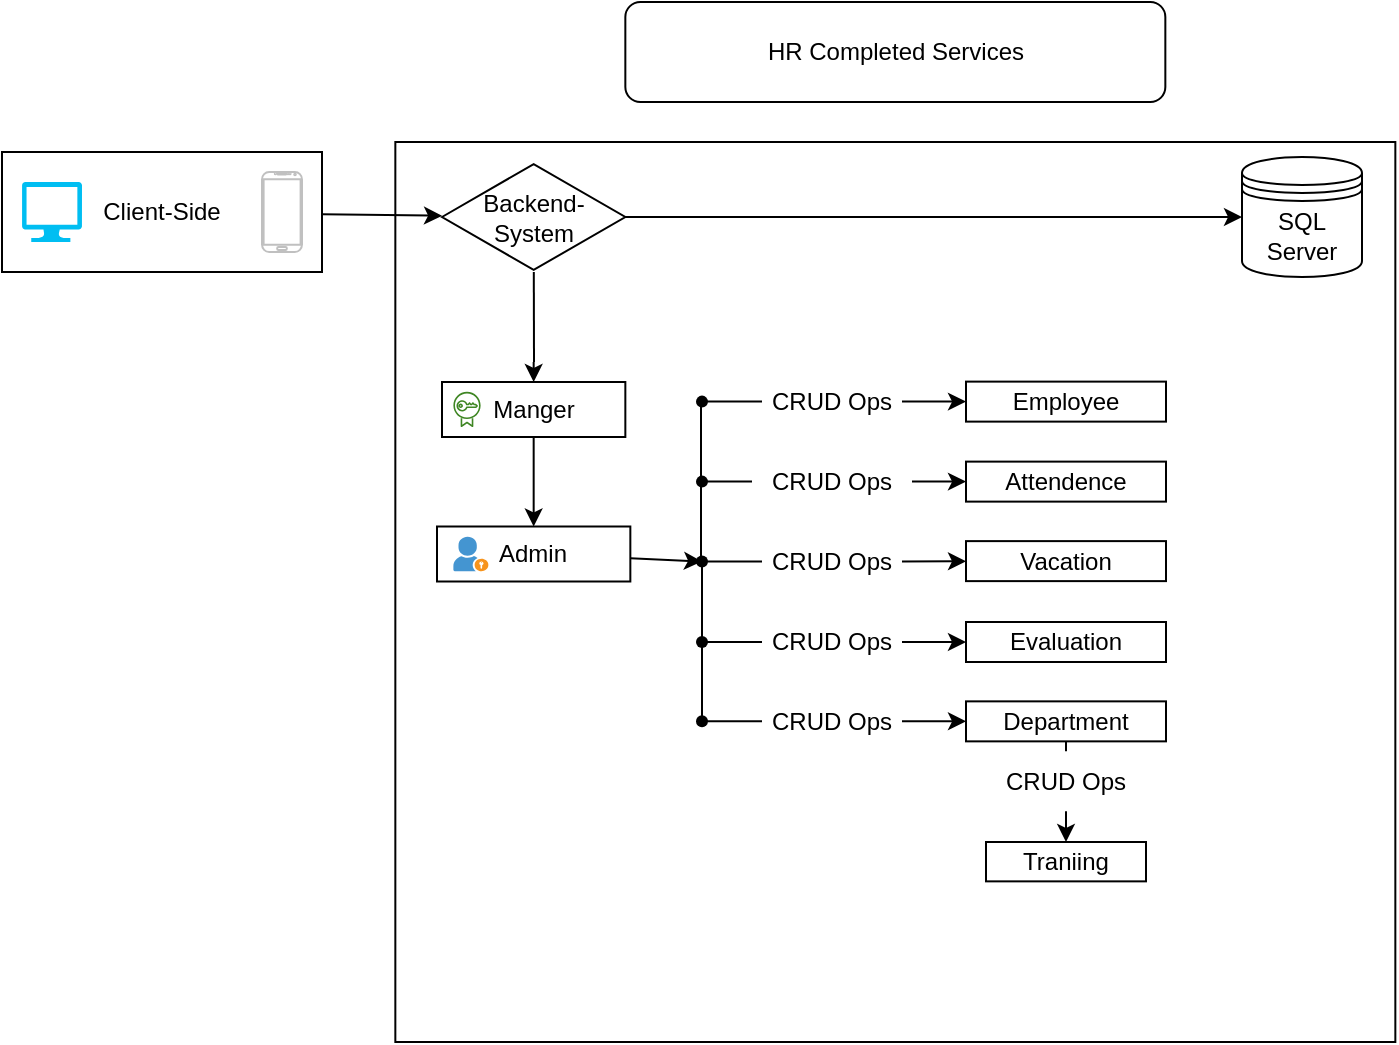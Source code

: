 <mxfile>
    <diagram id="_ipjSVIhK7B1dbRH1leI" name="Page-1">
        <mxGraphModel dx="2078" dy="1686" grid="1" gridSize="10" guides="1" tooltips="1" connect="1" arrows="1" fold="1" page="1" pageScale="1" pageWidth="850" pageHeight="1100" math="0" shadow="0">
            <root>
                <mxCell id="0"/>
                <mxCell id="1" parent="0"/>
                <mxCell id="2" value="" style="rounded=0;whiteSpace=wrap;html=1;fontStyle=1" vertex="1" parent="1">
                    <mxGeometry x="166.67" y="40" width="500" height="450" as="geometry"/>
                </mxCell>
                <mxCell id="7" style="edgeStyle=none;html=1;" edge="1" parent="1" source="3" target="6">
                    <mxGeometry relative="1" as="geometry"/>
                </mxCell>
                <mxCell id="3" value="Client-Side" style="rounded=0;whiteSpace=wrap;html=1;" vertex="1" parent="1">
                    <mxGeometry x="-30" y="45" width="160" height="60" as="geometry"/>
                </mxCell>
                <mxCell id="12" style="edgeStyle=none;html=1;entryX=0;entryY=0.5;entryDx=0;entryDy=0;" edge="1" parent="1" source="6" target="11">
                    <mxGeometry relative="1" as="geometry"/>
                </mxCell>
                <mxCell id="16" style="edgeStyle=none;html=1;entryX=0.5;entryY=0;entryDx=0;entryDy=0;startArrow=none;" edge="1" parent="1" target="13">
                    <mxGeometry relative="1" as="geometry">
                        <mxPoint x="235.837" y="150" as="sourcePoint"/>
                    </mxGeometry>
                </mxCell>
                <mxCell id="6" value="Backend-System" style="html=1;whiteSpace=wrap;aspect=fixed;shape=isoRectangle;" vertex="1" parent="1">
                    <mxGeometry x="190" y="50" width="91.67" height="55" as="geometry"/>
                </mxCell>
                <mxCell id="11" value="SQL Server" style="shape=datastore;whiteSpace=wrap;html=1;" vertex="1" parent="1">
                    <mxGeometry x="590" y="47.5" width="60" height="60" as="geometry"/>
                </mxCell>
                <mxCell id="17" value="" style="edgeStyle=none;html=1;" edge="1" parent="1" source="13" target="15">
                    <mxGeometry relative="1" as="geometry"/>
                </mxCell>
                <mxCell id="13" value="Manger" style="whiteSpace=wrap;html=1;" vertex="1" parent="1">
                    <mxGeometry x="190" y="160" width="91.67" height="27.5" as="geometry"/>
                </mxCell>
                <mxCell id="44" value="" style="edgeStyle=none;html=1;" edge="1" parent="1" source="15" target="43">
                    <mxGeometry relative="1" as="geometry"/>
                </mxCell>
                <mxCell id="15" value="Admin" style="whiteSpace=wrap;html=1;" vertex="1" parent="1">
                    <mxGeometry x="187.5" y="232.25" width="96.67" height="27.5" as="geometry"/>
                </mxCell>
                <mxCell id="20" value="" style="edgeStyle=none;html=1;endArrow=none;" edge="1" parent="1" source="6">
                    <mxGeometry relative="1" as="geometry">
                        <mxPoint x="235.835" y="105" as="sourcePoint"/>
                        <mxPoint x="236" y="150" as="targetPoint"/>
                    </mxGeometry>
                </mxCell>
                <mxCell id="86" value="" style="edgeStyle=none;html=1;startArrow=none;" edge="1" parent="1" source="93" target="85">
                    <mxGeometry relative="1" as="geometry"/>
                </mxCell>
                <mxCell id="39" value="Department" style="whiteSpace=wrap;html=1;" vertex="1" parent="1">
                    <mxGeometry x="452" y="319.68" width="100" height="20" as="geometry"/>
                </mxCell>
                <mxCell id="54" value="" style="edgeStyle=none;html=1;startArrow=none;" edge="1" parent="1" source="79" target="71">
                    <mxGeometry relative="1" as="geometry">
                        <mxPoint x="366" y="250" as="targetPoint"/>
                    </mxGeometry>
                </mxCell>
                <mxCell id="43" value="" style="shape=waypoint;sketch=0;fillStyle=solid;size=6;pointerEvents=1;points=[];fillColor=none;resizable=0;rotatable=0;perimeter=centerPerimeter;snapToPoint=1;" vertex="1" parent="1">
                    <mxGeometry x="310" y="239.75" width="20" height="20" as="geometry"/>
                </mxCell>
                <mxCell id="55" value="" style="edgeStyle=none;html=1;startArrow=none;" edge="1" parent="1" source="73" target="69">
                    <mxGeometry relative="1" as="geometry">
                        <mxPoint x="366" y="170" as="targetPoint"/>
                    </mxGeometry>
                </mxCell>
                <mxCell id="46" value="" style="shape=waypoint;sketch=0;fillStyle=solid;size=6;pointerEvents=1;points=[];fillColor=none;resizable=0;rotatable=0;perimeter=centerPerimeter;snapToPoint=1;" vertex="1" parent="1">
                    <mxGeometry x="310" y="159.81" width="20" height="20" as="geometry"/>
                </mxCell>
                <mxCell id="57" style="edgeStyle=none;html=1;startArrow=none;" edge="1" parent="1" target="70">
                    <mxGeometry relative="1" as="geometry">
                        <mxPoint x="425" y="209.81" as="sourcePoint"/>
                        <mxPoint x="366" y="209.81" as="targetPoint"/>
                    </mxGeometry>
                </mxCell>
                <mxCell id="47" value="" style="shape=waypoint;sketch=0;fillStyle=solid;size=6;pointerEvents=1;points=[];fillColor=none;resizable=0;rotatable=0;perimeter=centerPerimeter;snapToPoint=1;" vertex="1" parent="1">
                    <mxGeometry x="310" y="199.81" width="20" height="20" as="geometry"/>
                </mxCell>
                <mxCell id="52" style="edgeStyle=none;html=1;startArrow=none;" edge="1" parent="1" source="81" target="72">
                    <mxGeometry relative="1" as="geometry">
                        <mxPoint x="366" y="290" as="targetPoint"/>
                    </mxGeometry>
                </mxCell>
                <mxCell id="48" value="" style="shape=waypoint;sketch=0;fillStyle=solid;size=6;pointerEvents=1;points=[];fillColor=none;resizable=0;rotatable=0;perimeter=centerPerimeter;snapToPoint=1;" vertex="1" parent="1">
                    <mxGeometry x="310" y="280" width="20" height="20" as="geometry"/>
                </mxCell>
                <mxCell id="53" value="" style="edgeStyle=none;html=1;startArrow=none;" edge="1" parent="1" source="83" target="39">
                    <mxGeometry relative="1" as="geometry"/>
                </mxCell>
                <mxCell id="49" value="" style="shape=waypoint;sketch=0;fillStyle=solid;size=6;pointerEvents=1;points=[];fillColor=none;resizable=0;rotatable=0;perimeter=centerPerimeter;snapToPoint=1;" vertex="1" parent="1">
                    <mxGeometry x="310" y="319.68" width="20" height="20" as="geometry"/>
                </mxCell>
                <mxCell id="69" value="&lt;div style=&quot;text-align: center;&quot;&gt;&lt;span style=&quot;text-align: start; background-color: initial;&quot;&gt;Employee&lt;/span&gt;&lt;span style=&quot;background-color: initial; color: rgba(0, 0, 0, 0); font-family: monospace; font-size: 0px; text-align: start;&quot;&gt;%3CmxGraphModel%3E%3Croot%3E%3CmxCell%20id%3D%220%22%2F%3E%3CmxCell%20id%3D%221%22%20parent%3D%220%22%2F%3E%3CmxCell%20id%3D%222%22%20value%3D%22Admin%22%20style%3D%22whiteSpace%3Dwrap%3Bhtml%3D1%3B%22%20vertex%3D%221%22%20parent%3D%221%22%3E%3CmxGeometry%20x%3D%22200%22%20y%3D%22160%22%20width%3D%2281.67%22%20height%3D%2227.5%22%20as%3D%22geometry%22%2F%3E%3C%2FmxCell%3E%3C%2Froot%3E%3C%2FmxGraphModel%3E&lt;/span&gt;&lt;/div&gt;" style="whiteSpace=wrap;html=1;" vertex="1" parent="1">
                    <mxGeometry x="452" y="159.81" width="100" height="20" as="geometry"/>
                </mxCell>
                <mxCell id="70" value="Attendence&lt;span style=&quot;color: rgba(0, 0, 0, 0); font-family: monospace; font-size: 0px; text-align: start;&quot;&gt;%3CmxGraphModel%3E%3Croot%3E%3CmxCell%20id%3D%220%22%2F%3E%3CmxCell%20id%3D%221%22%20parent%3D%220%22%2F%3E%3CmxCell%20id%3D%222%22%20value%3D%22Admin%22%20style%3D%22whiteSpace%3Dwrap%3Bhtml%3D1%3B%22%20vertex%3D%221%22%20parent%3D%221%22%3E%3CmxGeometry%20x%3D%22200%22%20y%3D%22160%22%20width%3D%2281.67%22%20height%3D%2227.5%22%20as%3D%22geometry%22%2F%3E%3C%2FmxCell%3E%3C%2Froot%3E%3C%2FmxGraphModel%3E&lt;/span&gt;" style="whiteSpace=wrap;html=1;" vertex="1" parent="1">
                    <mxGeometry x="452" y="199.81" width="100" height="20" as="geometry"/>
                </mxCell>
                <mxCell id="71" value="Vacation&lt;span style=&quot;color: rgba(0, 0, 0, 0); font-family: monospace; font-size: 0px; text-align: start;&quot;&gt;%3CmxGraphModel%3E%3Croot%3E%3CmxCell%20id%3D%220%22%2F%3E%3CmxCell%20id%3D%221%22%20parent%3D%220%22%2F%3E%3CmxCell%20id%3D%222%22%20value%3D%22Admin%22%20style%3D%22whiteSpace%3Dwrap%3Bhtml%3D1%3B%22%20vertex%3D%221%22%20parent%3D%221%22%3E%3CmxGeometry%20x%3D%22200%22%20y%3D%22160%22%20width%3D%2281.67%22%20height%3D%2227.5%22%20as%3D%22geometry%22%2F%3E%3C%2FmxCell%3E%3C%2Froot%3E%3C%2FmxGraphModel%3E&lt;/span&gt;" style="whiteSpace=wrap;html=1;" vertex="1" parent="1">
                    <mxGeometry x="452" y="239.56" width="100" height="20" as="geometry"/>
                </mxCell>
                <mxCell id="72" value="Evaluation" style="whiteSpace=wrap;html=1;" vertex="1" parent="1">
                    <mxGeometry x="452" y="280" width="100" height="20" as="geometry"/>
                </mxCell>
                <mxCell id="74" value="" style="edgeStyle=none;html=1;endArrow=none;" edge="1" parent="1" source="46" target="73">
                    <mxGeometry relative="1" as="geometry">
                        <mxPoint x="320" y="169.81" as="sourcePoint"/>
                        <mxPoint x="452" y="169.81" as="targetPoint"/>
                    </mxGeometry>
                </mxCell>
                <mxCell id="73" value="CRUD Ops" style="text;html=1;strokeColor=none;fillColor=none;align=center;verticalAlign=middle;whiteSpace=wrap;rounded=0;" vertex="1" parent="1">
                    <mxGeometry x="350" y="154.81" width="70" height="30" as="geometry"/>
                </mxCell>
                <mxCell id="77" value="" style="edgeStyle=none;html=1;endArrow=none;" edge="1" parent="1" source="47">
                    <mxGeometry relative="1" as="geometry">
                        <mxPoint x="320" y="209.81" as="sourcePoint"/>
                        <mxPoint x="345" y="209.81" as="targetPoint"/>
                    </mxGeometry>
                </mxCell>
                <mxCell id="78" value="CRUD Ops" style="text;html=1;strokeColor=none;fillColor=none;align=center;verticalAlign=middle;whiteSpace=wrap;rounded=0;" vertex="1" parent="1">
                    <mxGeometry x="350" y="194.81" width="70" height="30" as="geometry"/>
                </mxCell>
                <mxCell id="80" value="" style="edgeStyle=none;html=1;endArrow=none;" edge="1" parent="1" source="43" target="79">
                    <mxGeometry relative="1" as="geometry">
                        <mxPoint x="320" y="249.75" as="sourcePoint"/>
                        <mxPoint x="452" y="249.612" as="targetPoint"/>
                    </mxGeometry>
                </mxCell>
                <mxCell id="79" value="CRUD Ops" style="text;html=1;strokeColor=none;fillColor=none;align=center;verticalAlign=middle;whiteSpace=wrap;rounded=0;" vertex="1" parent="1">
                    <mxGeometry x="350" y="234.75" width="70" height="30" as="geometry"/>
                </mxCell>
                <mxCell id="82" value="" style="edgeStyle=none;html=1;endArrow=none;" edge="1" parent="1" source="48" target="81">
                    <mxGeometry relative="1" as="geometry">
                        <mxPoint x="320" y="290" as="sourcePoint"/>
                        <mxPoint x="452" y="290" as="targetPoint"/>
                    </mxGeometry>
                </mxCell>
                <mxCell id="81" value="CRUD Ops" style="text;html=1;strokeColor=none;fillColor=none;align=center;verticalAlign=middle;whiteSpace=wrap;rounded=0;" vertex="1" parent="1">
                    <mxGeometry x="350" y="275" width="70" height="30" as="geometry"/>
                </mxCell>
                <mxCell id="84" value="" style="edgeStyle=none;html=1;endArrow=none;" edge="1" parent="1" source="49" target="83">
                    <mxGeometry relative="1" as="geometry">
                        <mxPoint x="320" y="329.68" as="sourcePoint"/>
                        <mxPoint x="452" y="329.68" as="targetPoint"/>
                    </mxGeometry>
                </mxCell>
                <mxCell id="83" value="CRUD Ops" style="text;html=1;strokeColor=none;fillColor=none;align=center;verticalAlign=middle;whiteSpace=wrap;rounded=0;" vertex="1" parent="1">
                    <mxGeometry x="350" y="314.68" width="70" height="30" as="geometry"/>
                </mxCell>
                <mxCell id="85" value="Traniing" style="whiteSpace=wrap;html=1;" vertex="1" parent="1">
                    <mxGeometry x="462" y="390" width="80" height="19.68" as="geometry"/>
                </mxCell>
                <mxCell id="87" value="" style="endArrow=none;html=1;entryX=0.611;entryY=0.664;entryDx=0;entryDy=0;entryPerimeter=0;exitX=0.731;exitY=0.988;exitDx=0;exitDy=0;exitPerimeter=0;" edge="1" parent="1" source="49" target="43">
                    <mxGeometry width="50" height="50" relative="1" as="geometry">
                        <mxPoint x="450" y="360" as="sourcePoint"/>
                        <mxPoint x="490" y="310" as="targetPoint"/>
                    </mxGeometry>
                </mxCell>
                <mxCell id="88" value="" style="endArrow=none;html=1;entryX=0.611;entryY=0.664;entryDx=0;entryDy=0;entryPerimeter=0;exitX=0.731;exitY=0.988;exitDx=0;exitDy=0;exitPerimeter=0;" edge="1" parent="1">
                    <mxGeometry width="50" height="50" relative="1" as="geometry">
                        <mxPoint x="319.5" y="249.77" as="sourcePoint"/>
                        <mxPoint x="319.5" y="169.84" as="targetPoint"/>
                    </mxGeometry>
                </mxCell>
                <mxCell id="89" value="HR Completed Services" style="rounded=1;whiteSpace=wrap;html=1;" vertex="1" parent="1">
                    <mxGeometry x="281.67" y="-30" width="270" height="50" as="geometry"/>
                </mxCell>
                <mxCell id="91" value="" style="shadow=0;dashed=0;html=1;strokeColor=none;fillColor=#4495D1;labelPosition=center;verticalLabelPosition=bottom;verticalAlign=top;align=center;outlineConnect=0;shape=mxgraph.veeam.portal_admin;" vertex="1" parent="1">
                    <mxGeometry x="195.69" y="237.41" width="17.5" height="17.18" as="geometry"/>
                </mxCell>
                <mxCell id="92" value="" style="sketch=0;outlineConnect=0;fontColor=#232F3E;gradientColor=none;fillColor=#3F8624;strokeColor=none;dashed=0;verticalLabelPosition=bottom;verticalAlign=top;align=center;html=1;fontSize=12;fontStyle=0;aspect=fixed;pointerEvents=1;shape=mxgraph.aws4.certificate_manager;" vertex="1" parent="1">
                    <mxGeometry x="195.69" y="164.75" width="13.62" height="18" as="geometry"/>
                </mxCell>
                <mxCell id="94" value="" style="edgeStyle=none;html=1;endArrow=none;" edge="1" parent="1" source="39" target="93">
                    <mxGeometry relative="1" as="geometry">
                        <mxPoint x="502" y="339.68" as="sourcePoint"/>
                        <mxPoint x="502" y="390" as="targetPoint"/>
                    </mxGeometry>
                </mxCell>
                <mxCell id="93" value="CRUD Ops" style="text;html=1;strokeColor=none;fillColor=none;align=center;verticalAlign=middle;whiteSpace=wrap;rounded=0;" vertex="1" parent="1">
                    <mxGeometry x="467" y="344.68" width="70" height="30" as="geometry"/>
                </mxCell>
                <mxCell id="95" value="" style="verticalLabelPosition=bottom;html=1;verticalAlign=top;align=center;strokeColor=none;fillColor=#00BEF2;shape=mxgraph.azure.computer;pointerEvents=1;" vertex="1" parent="1">
                    <mxGeometry x="-20" y="60" width="30" height="30" as="geometry"/>
                </mxCell>
                <mxCell id="96" value="" style="verticalLabelPosition=bottom;verticalAlign=top;html=1;shadow=0;dashed=0;strokeWidth=1;shape=mxgraph.android.phone2;strokeColor=#c0c0c0;" vertex="1" parent="1">
                    <mxGeometry x="100" y="55" width="20" height="40" as="geometry"/>
                </mxCell>
            </root>
        </mxGraphModel>
    </diagram>
</mxfile>